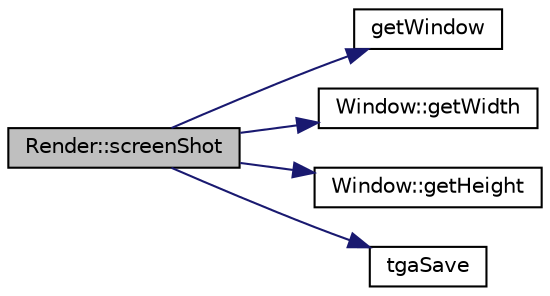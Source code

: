 digraph "Render::screenShot"
{
 // INTERACTIVE_SVG=YES
  edge [fontname="Helvetica",fontsize="10",labelfontname="Helvetica",labelfontsize="10"];
  node [fontname="Helvetica",fontsize="10",shape=record];
  rankdir="LR";
  Node1 [label="Render::screenShot",height=0.2,width=0.4,color="black", fillcolor="grey75", style="filled" fontcolor="black"];
  Node1 -> Node2 [color="midnightblue",fontsize="10",style="solid",fontname="Helvetica"];
  Node2 [label="getWindow",height=0.2,width=0.4,color="black", fillcolor="white", style="filled",URL="$_window_8h.html#a569be9f3eab26d2ba994a32b75dc9896"];
  Node1 -> Node3 [color="midnightblue",fontsize="10",style="solid",fontname="Helvetica"];
  Node3 [label="Window::getWidth",height=0.2,width=0.4,color="black", fillcolor="white", style="filled",URL="$class_window.html#a6f714e1f40bf559bf1af47c2b0524912"];
  Node1 -> Node4 [color="midnightblue",fontsize="10",style="solid",fontname="Helvetica"];
  Node4 [label="Window::getHeight",height=0.2,width=0.4,color="black", fillcolor="white", style="filled",URL="$class_window.html#a7551e3521743ba1201d0fad2c726dd3c"];
  Node1 -> Node5 [color="midnightblue",fontsize="10",style="solid",fontname="Helvetica"];
  Node5 [label="tgaSave",height=0.2,width=0.4,color="black", fillcolor="white", style="filled",URL="$tga_8h.html#a47a99fdedd0dc2088251929de3e22670",tooltip="Save a pixel buffer into a file on disk. "];
}
